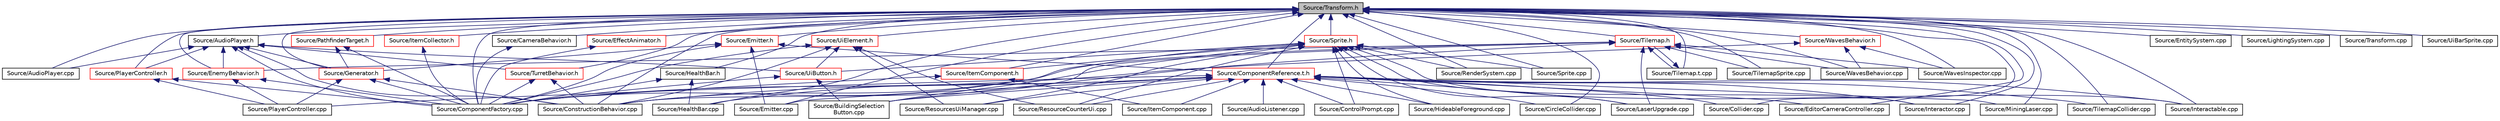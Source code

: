 digraph "Source/Transform.h"
{
 // LATEX_PDF_SIZE
  edge [fontname="Helvetica",fontsize="10",labelfontname="Helvetica",labelfontsize="10"];
  node [fontname="Helvetica",fontsize="10",shape=record];
  Node1 [label="Source/Transform.h",height=0.2,width=0.4,color="black", fillcolor="grey75", style="filled", fontcolor="black",tooltip="Transform."];
  Node1 -> Node2 [dir="back",color="midnightblue",fontsize="10",style="solid"];
  Node2 [label="Source/AudioPlayer.cpp",height=0.2,width=0.4,color="black", fillcolor="white", style="filled",URL="$AudioPlayer_8cpp.html",tooltip="Component that plays audio."];
  Node1 -> Node3 [dir="back",color="midnightblue",fontsize="10",style="solid"];
  Node3 [label="Source/AudioPlayer.h",height=0.2,width=0.4,color="black", fillcolor="white", style="filled",URL="$AudioPlayer_8h.html",tooltip="Component that plays audio."];
  Node3 -> Node2 [dir="back",color="midnightblue",fontsize="10",style="solid"];
  Node3 -> Node4 [dir="back",color="midnightblue",fontsize="10",style="solid"];
  Node4 [label="Source/ComponentFactory.cpp",height=0.2,width=0.4,color="black", fillcolor="white", style="filled",URL="$ComponentFactory_8cpp.html",tooltip="Definitions for the component factory class."];
  Node3 -> Node5 [dir="back",color="midnightblue",fontsize="10",style="solid"];
  Node5 [label="Source/ConstructionBehavior.cpp",height=0.2,width=0.4,color="black", fillcolor="white", style="filled",URL="$ConstructionBehavior_8cpp.html",tooltip="handles the construction of towers and modification of terrain"];
  Node3 -> Node6 [dir="back",color="midnightblue",fontsize="10",style="solid"];
  Node6 [label="Source/EnemyBehavior.h",height=0.2,width=0.4,color="red", fillcolor="white", style="filled",URL="$EnemyBehavior_8h_source.html",tooltip=" "];
  Node6 -> Node4 [dir="back",color="midnightblue",fontsize="10",style="solid"];
  Node6 -> Node8 [dir="back",color="midnightblue",fontsize="10",style="solid"];
  Node8 [label="Source/PlayerController.cpp",height=0.2,width=0.4,color="black", fillcolor="white", style="filled",URL="$PlayerController_8cpp.html",tooltip="PlayerController Behaviour Class."];
  Node3 -> Node10 [dir="back",color="midnightblue",fontsize="10",style="solid"];
  Node10 [label="Source/Generator.h",height=0.2,width=0.4,color="red", fillcolor="white", style="filled",URL="$Generator_8h_source.html",tooltip=" "];
  Node10 -> Node4 [dir="back",color="midnightblue",fontsize="10",style="solid"];
  Node10 -> Node5 [dir="back",color="midnightblue",fontsize="10",style="solid"];
  Node10 -> Node8 [dir="back",color="midnightblue",fontsize="10",style="solid"];
  Node3 -> Node11 [dir="back",color="midnightblue",fontsize="10",style="solid"];
  Node11 [label="Source/PlayerController.h",height=0.2,width=0.4,color="red", fillcolor="white", style="filled",URL="$PlayerController_8h.html",tooltip="PlayerController Behaviour Class."];
  Node11 -> Node4 [dir="back",color="midnightblue",fontsize="10",style="solid"];
  Node11 -> Node8 [dir="back",color="midnightblue",fontsize="10",style="solid"];
  Node3 -> Node13 [dir="back",color="midnightblue",fontsize="10",style="solid"];
  Node13 [label="Source/TurretBehavior.h",height=0.2,width=0.4,color="red", fillcolor="white", style="filled",URL="$TurretBehavior_8h_source.html",tooltip=" "];
  Node13 -> Node4 [dir="back",color="midnightblue",fontsize="10",style="solid"];
  Node13 -> Node5 [dir="back",color="midnightblue",fontsize="10",style="solid"];
  Node3 -> Node14 [dir="back",color="midnightblue",fontsize="10",style="solid"];
  Node14 [label="Source/UiButton.h",height=0.2,width=0.4,color="red", fillcolor="white", style="filled",URL="$UiButton_8h.html",tooltip="Ui Button that sends an event when clicked."];
  Node14 -> Node15 [dir="back",color="midnightblue",fontsize="10",style="solid"];
  Node15 [label="Source/BuildingSelection\lButton.cpp",height=0.2,width=0.4,color="black", fillcolor="white", style="filled",URL="$BuildingSelectionButton_8cpp.html",tooltip="button that selects which building the ConstructionManager should place"];
  Node14 -> Node4 [dir="back",color="midnightblue",fontsize="10",style="solid"];
  Node1 -> Node16 [dir="back",color="midnightblue",fontsize="10",style="solid"];
  Node16 [label="Source/CameraBehavior.h",height=0.2,width=0.4,color="black", fillcolor="white", style="filled",URL="$CameraBehavior_8h_source.html",tooltip=" "];
  Node16 -> Node4 [dir="back",color="midnightblue",fontsize="10",style="solid"];
  Node1 -> Node17 [dir="back",color="midnightblue",fontsize="10",style="solid"];
  Node17 [label="Source/CircleCollider.cpp",height=0.2,width=0.4,color="black", fillcolor="white", style="filled",URL="$CircleCollider_8cpp.html",tooltip="Circle-shaped collider."];
  Node1 -> Node18 [dir="back",color="midnightblue",fontsize="10",style="solid"];
  Node18 [label="Source/Collider.cpp",height=0.2,width=0.4,color="black", fillcolor="white", style="filled",URL="$Collider_8cpp.html",tooltip="Base component for detecting collisions."];
  Node1 -> Node4 [dir="back",color="midnightblue",fontsize="10",style="solid"];
  Node1 -> Node19 [dir="back",color="midnightblue",fontsize="10",style="solid"];
  Node19 [label="Source/ComponentReference.t.h",height=0.2,width=0.4,color="red", fillcolor="white", style="filled",URL="$ComponentReference_8t_8h.html",tooltip="a reference to a component in the scene"];
  Node19 -> Node20 [dir="back",color="midnightblue",fontsize="10",style="solid"];
  Node20 [label="Source/AudioListener.cpp",height=0.2,width=0.4,color="black", fillcolor="white", style="filled",URL="$AudioListener_8cpp.html",tooltip="Component that picks up spatial audio."];
  Node19 -> Node15 [dir="back",color="midnightblue",fontsize="10",style="solid"];
  Node19 -> Node17 [dir="back",color="midnightblue",fontsize="10",style="solid"];
  Node19 -> Node18 [dir="back",color="midnightblue",fontsize="10",style="solid"];
  Node19 -> Node5 [dir="back",color="midnightblue",fontsize="10",style="solid"];
  Node19 -> Node21 [dir="back",color="midnightblue",fontsize="10",style="solid"];
  Node21 [label="Source/ControlPrompt.cpp",height=0.2,width=0.4,color="black", fillcolor="white", style="filled",URL="$ControlPrompt_8cpp.html",tooltip="Displays a control prompt for an ActionReference."];
  Node19 -> Node22 [dir="back",color="midnightblue",fontsize="10",style="solid"];
  Node22 [label="Source/EditorCameraController.cpp",height=0.2,width=0.4,color="black", fillcolor="white", style="filled",URL="$EditorCameraController_8cpp.html",tooltip="controls the camera while in the editor"];
  Node19 -> Node23 [dir="back",color="midnightblue",fontsize="10",style="solid"];
  Node23 [label="Source/Emitter.cpp",height=0.2,width=0.4,color="black", fillcolor="white", style="filled",URL="$Emitter_8cpp.html",tooltip="Controls timing of particle emissions, and their init data."];
  Node19 -> Node24 [dir="back",color="midnightblue",fontsize="10",style="solid"];
  Node24 [label="Source/HealthBar.cpp",height=0.2,width=0.4,color="black", fillcolor="white", style="filled",URL="$HealthBar_8cpp.html",tooltip="health bar UI that displays offset from an Entity with a Health component"];
  Node19 -> Node25 [dir="back",color="midnightblue",fontsize="10",style="solid"];
  Node25 [label="Source/HideableForeground.cpp",height=0.2,width=0.4,color="black", fillcolor="white", style="filled",URL="$HideableForeground_8cpp.html",tooltip="Component that hides an attached Sprite when it overlaps something."];
  Node19 -> Node26 [dir="back",color="midnightblue",fontsize="10",style="solid"];
  Node26 [label="Source/Interactable.cpp",height=0.2,width=0.4,color="black", fillcolor="white", style="filled",URL="$Interactable_8cpp.html",tooltip="Component which can be interacted with by pressing a button when nearby."];
  Node19 -> Node27 [dir="back",color="midnightblue",fontsize="10",style="solid"];
  Node27 [label="Source/Interactor.cpp",height=0.2,width=0.4,color="black", fillcolor="white", style="filled",URL="$Interactor_8cpp.html",tooltip="Behavior that can interact with nearby Interactable Components."];
  Node19 -> Node28 [dir="back",color="midnightblue",fontsize="10",style="solid"];
  Node28 [label="Source/ItemComponent.cpp",height=0.2,width=0.4,color="black", fillcolor="white", style="filled",URL="$ItemComponent_8cpp.html",tooltip="Item in the world that can be picked up."];
  Node19 -> Node29 [dir="back",color="midnightblue",fontsize="10",style="solid"];
  Node29 [label="Source/LaserUpgrade.cpp",height=0.2,width=0.4,color="black", fillcolor="white", style="filled",URL="$LaserUpgrade_8cpp.html",tooltip="collectable upgrade to the player's MiningLaser"];
  Node19 -> Node30 [dir="back",color="midnightblue",fontsize="10",style="solid"];
  Node30 [label="Source/MiningLaser.cpp",height=0.2,width=0.4,color="black", fillcolor="white", style="filled",URL="$MiningLaser_8cpp.html",tooltip="Digging laser controllable by an entity."];
  Node19 -> Node8 [dir="back",color="midnightblue",fontsize="10",style="solid"];
  Node19 -> Node31 [dir="back",color="midnightblue",fontsize="10",style="solid"];
  Node31 [label="Source/ResourceCounterUi.cpp",height=0.2,width=0.4,color="black", fillcolor="white", style="filled",URL="$ResourceCounterUi_8cpp.html",tooltip="Ui Component that displays a resource sprite and a count."];
  Node19 -> Node32 [dir="back",color="midnightblue",fontsize="10",style="solid"];
  Node32 [label="Source/ResourcesUiManager.cpp",height=0.2,width=0.4,color="black", fillcolor="white", style="filled",URL="$ResourcesUiManager_8cpp.html",tooltip="Component that manages the UI for displaying what resources a player currently has."];
  Node19 -> Node36 [dir="back",color="midnightblue",fontsize="10",style="solid"];
  Node36 [label="Source/TilemapCollider.cpp",height=0.2,width=0.4,color="black", fillcolor="white", style="filled",URL="$TilemapCollider_8cpp.html",tooltip="tilemap collider"];
  Node1 -> Node5 [dir="back",color="midnightblue",fontsize="10",style="solid"];
  Node1 -> Node22 [dir="back",color="midnightblue",fontsize="10",style="solid"];
  Node1 -> Node40 [dir="back",color="midnightblue",fontsize="10",style="solid"];
  Node40 [label="Source/EffectAnimator.h",height=0.2,width=0.4,color="red", fillcolor="white", style="filled",URL="$EffectAnimator_8h.html",tooltip="Component that animates a Transform's matrix."];
  Node40 -> Node4 [dir="back",color="midnightblue",fontsize="10",style="solid"];
  Node1 -> Node23 [dir="back",color="midnightblue",fontsize="10",style="solid"];
  Node1 -> Node42 [dir="back",color="midnightblue",fontsize="10",style="solid"];
  Node42 [label="Source/Emitter.h",height=0.2,width=0.4,color="red", fillcolor="white", style="filled",URL="$Emitter_8h.html",tooltip="Controls timing of particle emissions, and their init data."];
  Node42 -> Node4 [dir="back",color="midnightblue",fontsize="10",style="solid"];
  Node42 -> Node19 [dir="back",color="midnightblue",fontsize="10",style="solid"];
  Node42 -> Node23 [dir="back",color="midnightblue",fontsize="10",style="solid"];
  Node42 -> Node10 [dir="back",color="midnightblue",fontsize="10",style="solid"];
  Node1 -> Node6 [dir="back",color="midnightblue",fontsize="10",style="solid"];
  Node1 -> Node45 [dir="back",color="midnightblue",fontsize="10",style="solid"];
  Node45 [label="Source/EntitySystem.cpp",height=0.2,width=0.4,color="black", fillcolor="white", style="filled",URL="$EntitySystem_8cpp.html",tooltip="System that manages the storing and handling of Entities."];
  Node1 -> Node10 [dir="back",color="midnightblue",fontsize="10",style="solid"];
  Node1 -> Node24 [dir="back",color="midnightblue",fontsize="10",style="solid"];
  Node1 -> Node46 [dir="back",color="midnightblue",fontsize="10",style="solid"];
  Node46 [label="Source/HealthBar.h",height=0.2,width=0.4,color="black", fillcolor="white", style="filled",URL="$HealthBar_8h.html",tooltip="health bar UI that displays offset from an Entity with a Health component"];
  Node46 -> Node4 [dir="back",color="midnightblue",fontsize="10",style="solid"];
  Node46 -> Node24 [dir="back",color="midnightblue",fontsize="10",style="solid"];
  Node1 -> Node26 [dir="back",color="midnightblue",fontsize="10",style="solid"];
  Node1 -> Node27 [dir="back",color="midnightblue",fontsize="10",style="solid"];
  Node1 -> Node47 [dir="back",color="midnightblue",fontsize="10",style="solid"];
  Node47 [label="Source/ItemCollector.h",height=0.2,width=0.4,color="red", fillcolor="white", style="filled",URL="$ItemCollector_8h.html",tooltip="Component that attracts and collects item entities in the world."];
  Node47 -> Node4 [dir="back",color="midnightblue",fontsize="10",style="solid"];
  Node1 -> Node49 [dir="back",color="midnightblue",fontsize="10",style="solid"];
  Node49 [label="Source/ItemComponent.h",height=0.2,width=0.4,color="red", fillcolor="white", style="filled",URL="$ItemComponent_8h.html",tooltip="Item in the world that can be picked up."];
  Node49 -> Node4 [dir="back",color="midnightblue",fontsize="10",style="solid"];
  Node49 -> Node28 [dir="back",color="midnightblue",fontsize="10",style="solid"];
  Node1 -> Node50 [dir="back",color="midnightblue",fontsize="10",style="solid"];
  Node50 [label="Source/LightingSystem.cpp",height=0.2,width=0.4,color="black", fillcolor="white", style="filled",URL="$LightingSystem_8cpp.html",tooltip="Renders lights in the scene."];
  Node1 -> Node30 [dir="back",color="midnightblue",fontsize="10",style="solid"];
  Node1 -> Node51 [dir="back",color="midnightblue",fontsize="10",style="solid"];
  Node51 [label="Source/PathfinderTarget.h",height=0.2,width=0.4,color="red", fillcolor="white", style="filled",URL="$PathfinderTarget_8h.html",tooltip="Marks parent entity as a target for the enemies."];
  Node51 -> Node4 [dir="back",color="midnightblue",fontsize="10",style="solid"];
  Node51 -> Node10 [dir="back",color="midnightblue",fontsize="10",style="solid"];
  Node1 -> Node11 [dir="back",color="midnightblue",fontsize="10",style="solid"];
  Node1 -> Node57 [dir="back",color="midnightblue",fontsize="10",style="solid"];
  Node57 [label="Source/RenderSystem.cpp",height=0.2,width=0.4,color="black", fillcolor="white", style="filled",URL="$RenderSystem_8cpp.html",tooltip="System responsible for drawing sprites and basic shapes."];
  Node1 -> Node58 [dir="back",color="midnightblue",fontsize="10",style="solid"];
  Node58 [label="Source/Sprite.cpp",height=0.2,width=0.4,color="black", fillcolor="white", style="filled",URL="$Sprite_8cpp.html",tooltip="Implementation of Sprite component."];
  Node1 -> Node59 [dir="back",color="midnightblue",fontsize="10",style="solid"];
  Node59 [label="Source/Sprite.h",height=0.2,width=0.4,color="red", fillcolor="white", style="filled",URL="$Sprite_8h_source.html",tooltip=" "];
  Node59 -> Node15 [dir="back",color="midnightblue",fontsize="10",style="solid"];
  Node59 -> Node5 [dir="back",color="midnightblue",fontsize="10",style="solid"];
  Node59 -> Node21 [dir="back",color="midnightblue",fontsize="10",style="solid"];
  Node59 -> Node25 [dir="back",color="midnightblue",fontsize="10",style="solid"];
  Node59 -> Node26 [dir="back",color="midnightblue",fontsize="10",style="solid"];
  Node59 -> Node27 [dir="back",color="midnightblue",fontsize="10",style="solid"];
  Node59 -> Node49 [dir="back",color="midnightblue",fontsize="10",style="solid"];
  Node59 -> Node29 [dir="back",color="midnightblue",fontsize="10",style="solid"];
  Node59 -> Node57 [dir="back",color="midnightblue",fontsize="10",style="solid"];
  Node59 -> Node31 [dir="back",color="midnightblue",fontsize="10",style="solid"];
  Node59 -> Node32 [dir="back",color="midnightblue",fontsize="10",style="solid"];
  Node59 -> Node58 [dir="back",color="midnightblue",fontsize="10",style="solid"];
  Node59 -> Node14 [dir="back",color="midnightblue",fontsize="10",style="solid"];
  Node1 -> Node72 [dir="back",color="midnightblue",fontsize="10",style="solid"];
  Node72 [label="Source/Tilemap.h",height=0.2,width=0.4,color="red", fillcolor="white", style="filled",URL="$Tilemap_8h.html",tooltip="Tilemap component - loads and manages a tilemap array."];
  Node72 -> Node15 [dir="back",color="midnightblue",fontsize="10",style="solid"];
  Node72 -> Node4 [dir="back",color="midnightblue",fontsize="10",style="solid"];
  Node72 -> Node5 [dir="back",color="midnightblue",fontsize="10",style="solid"];
  Node72 -> Node6 [dir="back",color="midnightblue",fontsize="10",style="solid"];
  Node72 -> Node29 [dir="back",color="midnightblue",fontsize="10",style="solid"];
  Node72 -> Node76 [dir="back",color="midnightblue",fontsize="10",style="solid"];
  Node76 [label="Source/Tilemap.t.cpp",height=0.2,width=0.4,color="black", fillcolor="white", style="filled",URL="$Tilemap_8t_8cpp.html",tooltip="Tilemap component - loads and manages a tilemap array."];
  Node76 -> Node72 [dir="back",color="midnightblue",fontsize="10",style="solid"];
  Node72 -> Node70 [dir="back",color="midnightblue",fontsize="10",style="solid"];
  Node70 [label="Source/TilemapSprite.cpp",height=0.2,width=0.4,color="black", fillcolor="white", style="filled",URL="$TilemapSprite_8cpp.html",tooltip="A version of Sprite specifically for rendering tiles."];
  Node72 -> Node62 [dir="back",color="midnightblue",fontsize="10",style="solid"];
  Node62 [label="Source/WavesBehavior.cpp",height=0.2,width=0.4,color="black", fillcolor="white", style="filled",URL="$WavesBehavior_8cpp.html",tooltip="Definitions for wave and spawning behavior."];
  Node72 -> Node63 [dir="back",color="midnightblue",fontsize="10",style="solid"];
  Node63 [label="Source/WavesInspector.cpp",height=0.2,width=0.4,color="black", fillcolor="white", style="filled",URL="$WavesInspector_8cpp.html",tooltip="Definitions for wave and spawning editing in game."];
  Node1 -> Node76 [dir="back",color="midnightblue",fontsize="10",style="solid"];
  Node1 -> Node36 [dir="back",color="midnightblue",fontsize="10",style="solid"];
  Node1 -> Node70 [dir="back",color="midnightblue",fontsize="10",style="solid"];
  Node1 -> Node80 [dir="back",color="midnightblue",fontsize="10",style="solid"];
  Node80 [label="Source/Transform.cpp",height=0.2,width=0.4,color="black", fillcolor="white", style="filled",URL="$Transform_8cpp.html",tooltip="Function definitions for the Transform class."];
  Node1 -> Node13 [dir="back",color="midnightblue",fontsize="10",style="solid"];
  Node1 -> Node81 [dir="back",color="midnightblue",fontsize="10",style="solid"];
  Node81 [label="Source/UiBarSprite.cpp",height=0.2,width=0.4,color="black", fillcolor="white", style="filled",URL="$UiBarSprite_8cpp.html",tooltip="sprite that renders a ui bar"];
  Node1 -> Node82 [dir="back",color="midnightblue",fontsize="10",style="solid"];
  Node82 [label="Source/UiElement.h",height=0.2,width=0.4,color="red", fillcolor="white", style="filled",URL="$UiElement_8h.html",tooltip="Ui element component."];
  Node82 -> Node4 [dir="back",color="midnightblue",fontsize="10",style="solid"];
  Node82 -> Node5 [dir="back",color="midnightblue",fontsize="10",style="solid"];
  Node82 -> Node31 [dir="back",color="midnightblue",fontsize="10",style="solid"];
  Node82 -> Node32 [dir="back",color="midnightblue",fontsize="10",style="solid"];
  Node82 -> Node14 [dir="back",color="midnightblue",fontsize="10",style="solid"];
  Node1 -> Node62 [dir="back",color="midnightblue",fontsize="10",style="solid"];
  Node1 -> Node83 [dir="back",color="midnightblue",fontsize="10",style="solid"];
  Node83 [label="Source/WavesBehavior.h",height=0.2,width=0.4,color="red", fillcolor="white", style="filled",URL="$WavesBehavior_8h_source.html",tooltip=" "];
  Node83 -> Node4 [dir="back",color="midnightblue",fontsize="10",style="solid"];
  Node83 -> Node62 [dir="back",color="midnightblue",fontsize="10",style="solid"];
  Node83 -> Node63 [dir="back",color="midnightblue",fontsize="10",style="solid"];
  Node1 -> Node63 [dir="back",color="midnightblue",fontsize="10",style="solid"];
}
